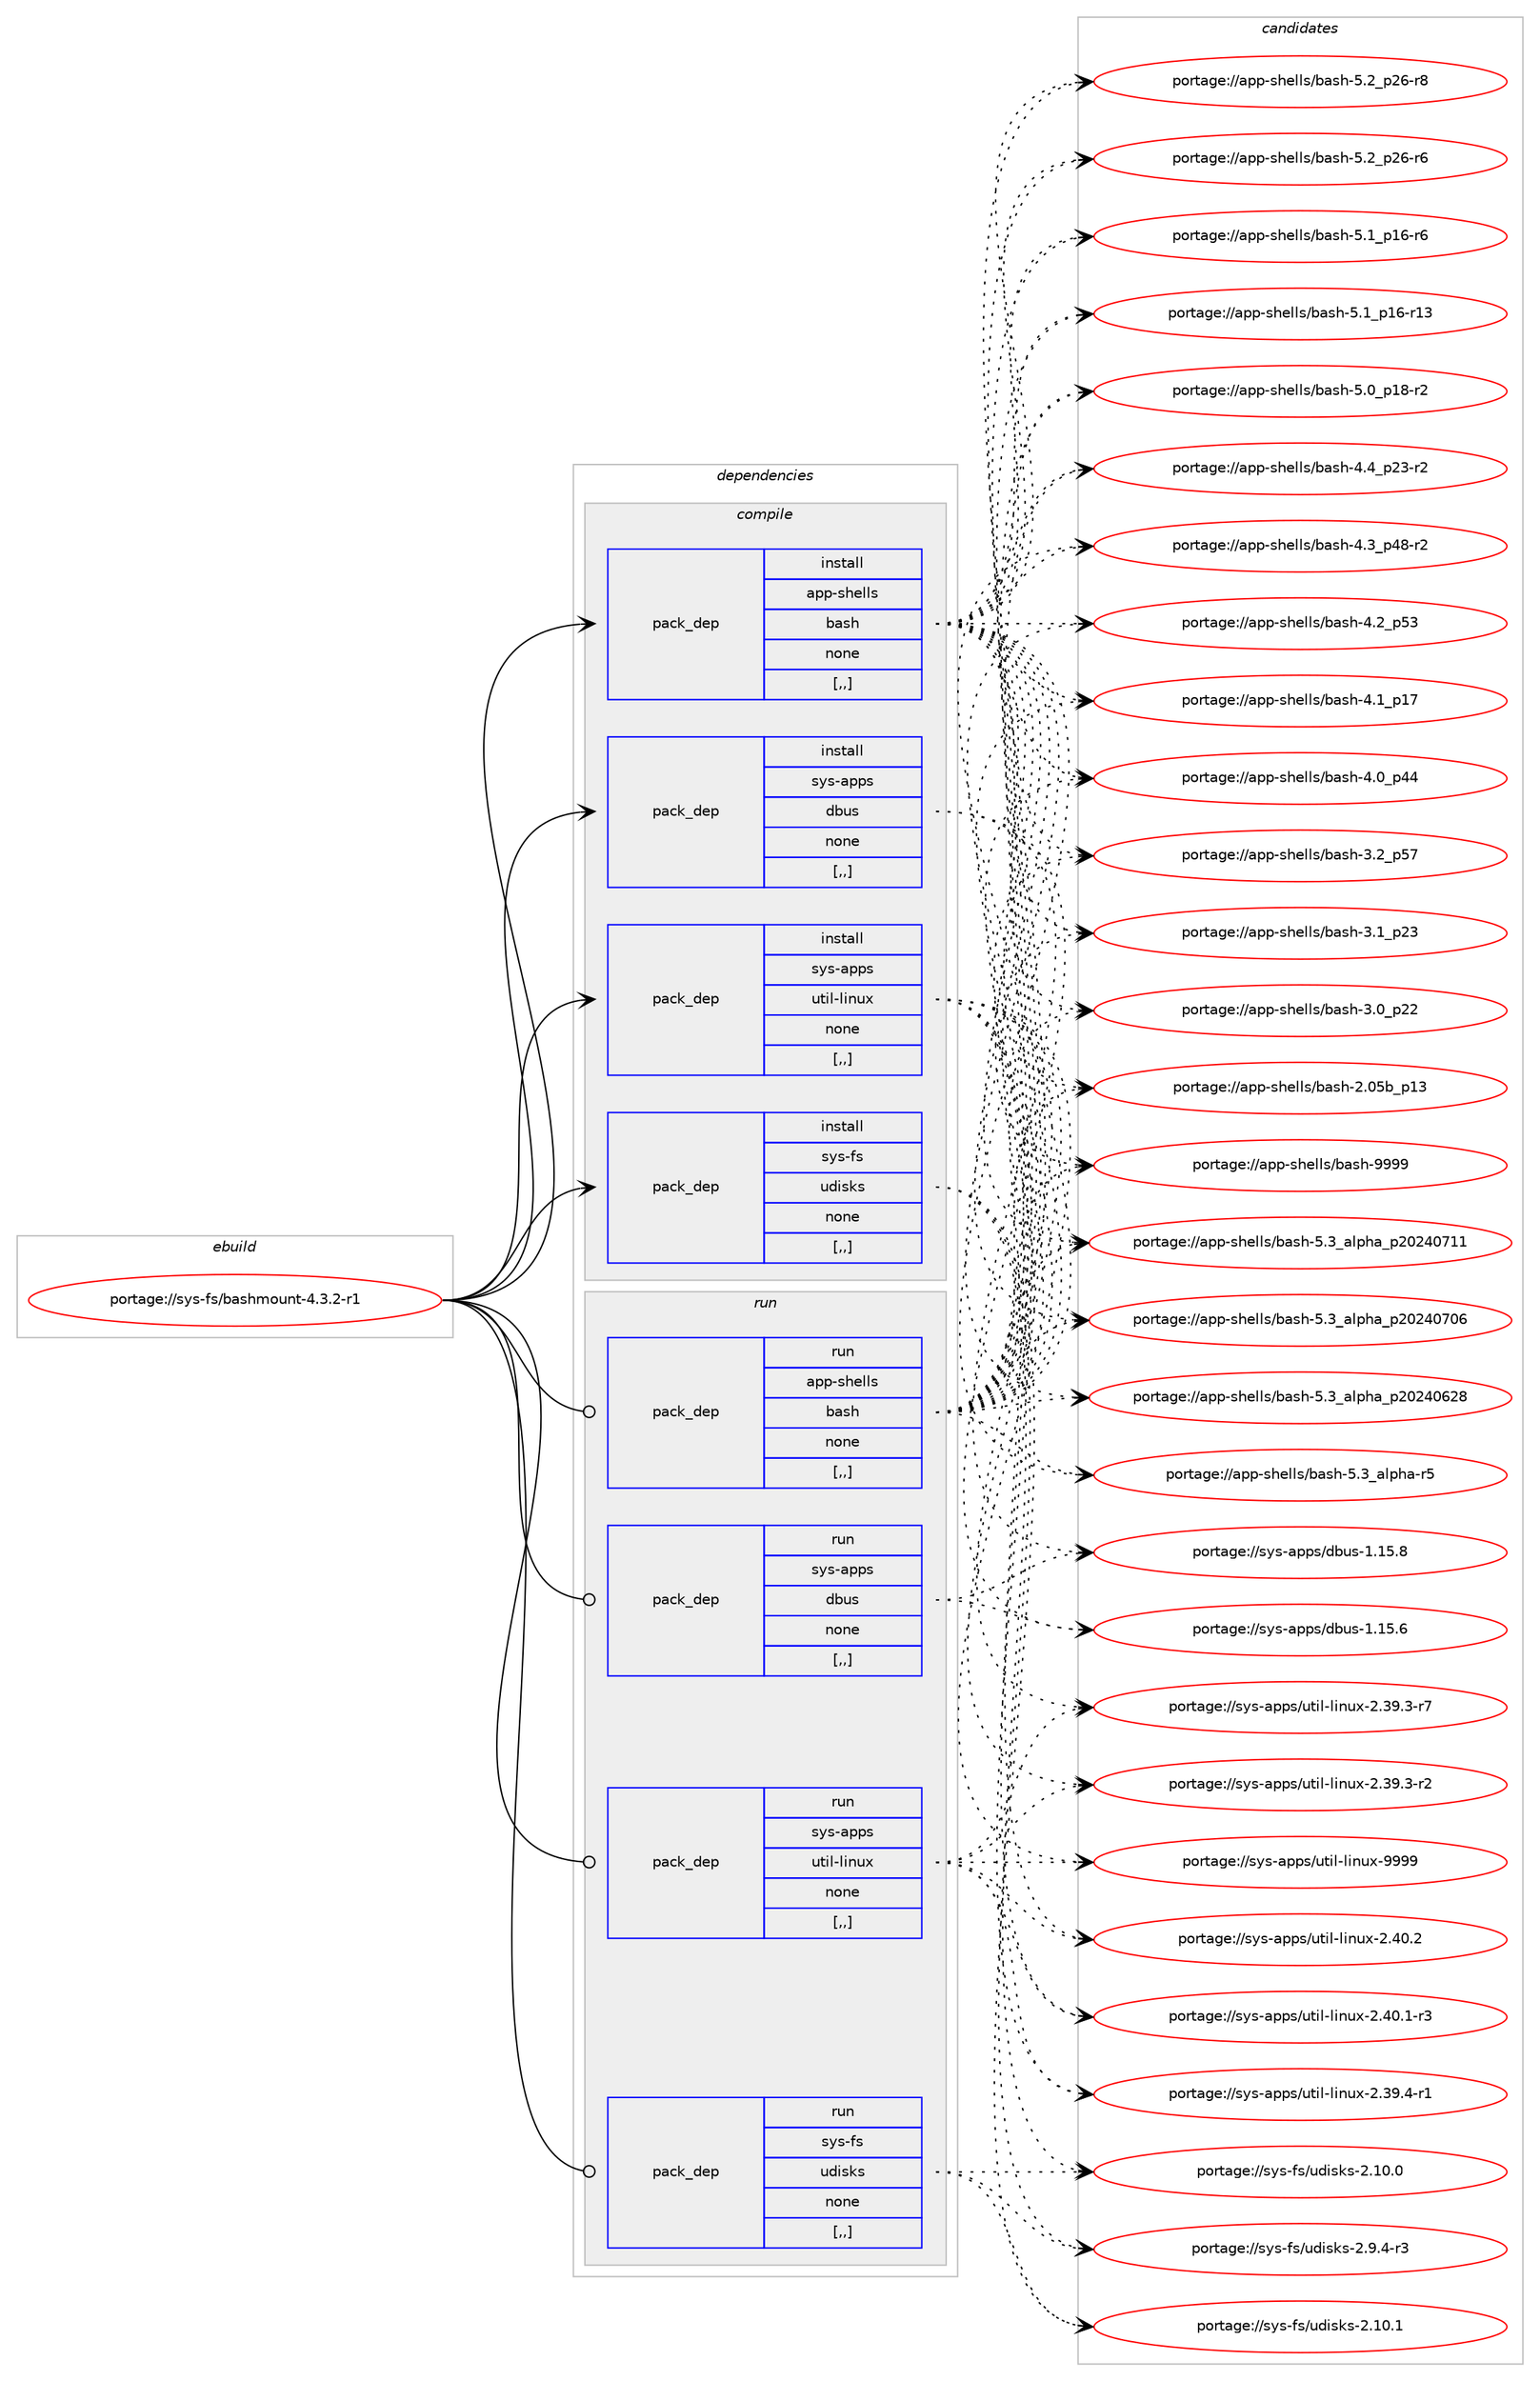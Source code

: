 digraph prolog {

# *************
# Graph options
# *************

newrank=true;
concentrate=true;
compound=true;
graph [rankdir=LR,fontname=Helvetica,fontsize=10,ranksep=1.5];#, ranksep=2.5, nodesep=0.2];
edge  [arrowhead=vee];
node  [fontname=Helvetica,fontsize=10];

# **********
# The ebuild
# **********

subgraph cluster_leftcol {
color=gray;
label=<<i>ebuild</i>>;
id [label="portage://sys-fs/bashmount-4.3.2-r1", color=red, width=4, href="../sys-fs/bashmount-4.3.2-r1.svg"];
}

# ****************
# The dependencies
# ****************

subgraph cluster_midcol {
color=gray;
label=<<i>dependencies</i>>;
subgraph cluster_compile {
fillcolor="#eeeeee";
style=filled;
label=<<i>compile</i>>;
subgraph pack314718 {
dependency432944 [label=<<TABLE BORDER="0" CELLBORDER="1" CELLSPACING="0" CELLPADDING="4" WIDTH="220"><TR><TD ROWSPAN="6" CELLPADDING="30">pack_dep</TD></TR><TR><TD WIDTH="110">install</TD></TR><TR><TD>app-shells</TD></TR><TR><TD>bash</TD></TR><TR><TD>none</TD></TR><TR><TD>[,,]</TD></TR></TABLE>>, shape=none, color=blue];
}
id:e -> dependency432944:w [weight=20,style="solid",arrowhead="vee"];
subgraph pack314719 {
dependency432945 [label=<<TABLE BORDER="0" CELLBORDER="1" CELLSPACING="0" CELLPADDING="4" WIDTH="220"><TR><TD ROWSPAN="6" CELLPADDING="30">pack_dep</TD></TR><TR><TD WIDTH="110">install</TD></TR><TR><TD>sys-apps</TD></TR><TR><TD>dbus</TD></TR><TR><TD>none</TD></TR><TR><TD>[,,]</TD></TR></TABLE>>, shape=none, color=blue];
}
id:e -> dependency432945:w [weight=20,style="solid",arrowhead="vee"];
subgraph pack314720 {
dependency432946 [label=<<TABLE BORDER="0" CELLBORDER="1" CELLSPACING="0" CELLPADDING="4" WIDTH="220"><TR><TD ROWSPAN="6" CELLPADDING="30">pack_dep</TD></TR><TR><TD WIDTH="110">install</TD></TR><TR><TD>sys-apps</TD></TR><TR><TD>util-linux</TD></TR><TR><TD>none</TD></TR><TR><TD>[,,]</TD></TR></TABLE>>, shape=none, color=blue];
}
id:e -> dependency432946:w [weight=20,style="solid",arrowhead="vee"];
subgraph pack314721 {
dependency432947 [label=<<TABLE BORDER="0" CELLBORDER="1" CELLSPACING="0" CELLPADDING="4" WIDTH="220"><TR><TD ROWSPAN="6" CELLPADDING="30">pack_dep</TD></TR><TR><TD WIDTH="110">install</TD></TR><TR><TD>sys-fs</TD></TR><TR><TD>udisks</TD></TR><TR><TD>none</TD></TR><TR><TD>[,,]</TD></TR></TABLE>>, shape=none, color=blue];
}
id:e -> dependency432947:w [weight=20,style="solid",arrowhead="vee"];
}
subgraph cluster_compileandrun {
fillcolor="#eeeeee";
style=filled;
label=<<i>compile and run</i>>;
}
subgraph cluster_run {
fillcolor="#eeeeee";
style=filled;
label=<<i>run</i>>;
subgraph pack314722 {
dependency432948 [label=<<TABLE BORDER="0" CELLBORDER="1" CELLSPACING="0" CELLPADDING="4" WIDTH="220"><TR><TD ROWSPAN="6" CELLPADDING="30">pack_dep</TD></TR><TR><TD WIDTH="110">run</TD></TR><TR><TD>app-shells</TD></TR><TR><TD>bash</TD></TR><TR><TD>none</TD></TR><TR><TD>[,,]</TD></TR></TABLE>>, shape=none, color=blue];
}
id:e -> dependency432948:w [weight=20,style="solid",arrowhead="odot"];
subgraph pack314723 {
dependency432949 [label=<<TABLE BORDER="0" CELLBORDER="1" CELLSPACING="0" CELLPADDING="4" WIDTH="220"><TR><TD ROWSPAN="6" CELLPADDING="30">pack_dep</TD></TR><TR><TD WIDTH="110">run</TD></TR><TR><TD>sys-apps</TD></TR><TR><TD>dbus</TD></TR><TR><TD>none</TD></TR><TR><TD>[,,]</TD></TR></TABLE>>, shape=none, color=blue];
}
id:e -> dependency432949:w [weight=20,style="solid",arrowhead="odot"];
subgraph pack314724 {
dependency432950 [label=<<TABLE BORDER="0" CELLBORDER="1" CELLSPACING="0" CELLPADDING="4" WIDTH="220"><TR><TD ROWSPAN="6" CELLPADDING="30">pack_dep</TD></TR><TR><TD WIDTH="110">run</TD></TR><TR><TD>sys-apps</TD></TR><TR><TD>util-linux</TD></TR><TR><TD>none</TD></TR><TR><TD>[,,]</TD></TR></TABLE>>, shape=none, color=blue];
}
id:e -> dependency432950:w [weight=20,style="solid",arrowhead="odot"];
subgraph pack314725 {
dependency432951 [label=<<TABLE BORDER="0" CELLBORDER="1" CELLSPACING="0" CELLPADDING="4" WIDTH="220"><TR><TD ROWSPAN="6" CELLPADDING="30">pack_dep</TD></TR><TR><TD WIDTH="110">run</TD></TR><TR><TD>sys-fs</TD></TR><TR><TD>udisks</TD></TR><TR><TD>none</TD></TR><TR><TD>[,,]</TD></TR></TABLE>>, shape=none, color=blue];
}
id:e -> dependency432951:w [weight=20,style="solid",arrowhead="odot"];
}
}

# **************
# The candidates
# **************

subgraph cluster_choices {
rank=same;
color=gray;
label=<<i>candidates</i>>;

subgraph choice314718 {
color=black;
nodesep=1;
choice97112112451151041011081081154798971151044557575757 [label="portage://app-shells/bash-9999", color=red, width=4,href="../app-shells/bash-9999.svg"];
choice971121124511510410110810811547989711510445534651959710811210497951125048505248554949 [label="portage://app-shells/bash-5.3_alpha_p20240711", color=red, width=4,href="../app-shells/bash-5.3_alpha_p20240711.svg"];
choice971121124511510410110810811547989711510445534651959710811210497951125048505248554854 [label="portage://app-shells/bash-5.3_alpha_p20240706", color=red, width=4,href="../app-shells/bash-5.3_alpha_p20240706.svg"];
choice971121124511510410110810811547989711510445534651959710811210497951125048505248545056 [label="portage://app-shells/bash-5.3_alpha_p20240628", color=red, width=4,href="../app-shells/bash-5.3_alpha_p20240628.svg"];
choice9711211245115104101108108115479897115104455346519597108112104974511453 [label="portage://app-shells/bash-5.3_alpha-r5", color=red, width=4,href="../app-shells/bash-5.3_alpha-r5.svg"];
choice9711211245115104101108108115479897115104455346509511250544511456 [label="portage://app-shells/bash-5.2_p26-r8", color=red, width=4,href="../app-shells/bash-5.2_p26-r8.svg"];
choice9711211245115104101108108115479897115104455346509511250544511454 [label="portage://app-shells/bash-5.2_p26-r6", color=red, width=4,href="../app-shells/bash-5.2_p26-r6.svg"];
choice9711211245115104101108108115479897115104455346499511249544511454 [label="portage://app-shells/bash-5.1_p16-r6", color=red, width=4,href="../app-shells/bash-5.1_p16-r6.svg"];
choice971121124511510410110810811547989711510445534649951124954451144951 [label="portage://app-shells/bash-5.1_p16-r13", color=red, width=4,href="../app-shells/bash-5.1_p16-r13.svg"];
choice9711211245115104101108108115479897115104455346489511249564511450 [label="portage://app-shells/bash-5.0_p18-r2", color=red, width=4,href="../app-shells/bash-5.0_p18-r2.svg"];
choice9711211245115104101108108115479897115104455246529511250514511450 [label="portage://app-shells/bash-4.4_p23-r2", color=red, width=4,href="../app-shells/bash-4.4_p23-r2.svg"];
choice9711211245115104101108108115479897115104455246519511252564511450 [label="portage://app-shells/bash-4.3_p48-r2", color=red, width=4,href="../app-shells/bash-4.3_p48-r2.svg"];
choice971121124511510410110810811547989711510445524650951125351 [label="portage://app-shells/bash-4.2_p53", color=red, width=4,href="../app-shells/bash-4.2_p53.svg"];
choice971121124511510410110810811547989711510445524649951124955 [label="portage://app-shells/bash-4.1_p17", color=red, width=4,href="../app-shells/bash-4.1_p17.svg"];
choice971121124511510410110810811547989711510445524648951125252 [label="portage://app-shells/bash-4.0_p44", color=red, width=4,href="../app-shells/bash-4.0_p44.svg"];
choice971121124511510410110810811547989711510445514650951125355 [label="portage://app-shells/bash-3.2_p57", color=red, width=4,href="../app-shells/bash-3.2_p57.svg"];
choice971121124511510410110810811547989711510445514649951125051 [label="portage://app-shells/bash-3.1_p23", color=red, width=4,href="../app-shells/bash-3.1_p23.svg"];
choice971121124511510410110810811547989711510445514648951125050 [label="portage://app-shells/bash-3.0_p22", color=red, width=4,href="../app-shells/bash-3.0_p22.svg"];
choice9711211245115104101108108115479897115104455046485398951124951 [label="portage://app-shells/bash-2.05b_p13", color=red, width=4,href="../app-shells/bash-2.05b_p13.svg"];
dependency432944:e -> choice97112112451151041011081081154798971151044557575757:w [style=dotted,weight="100"];
dependency432944:e -> choice971121124511510410110810811547989711510445534651959710811210497951125048505248554949:w [style=dotted,weight="100"];
dependency432944:e -> choice971121124511510410110810811547989711510445534651959710811210497951125048505248554854:w [style=dotted,weight="100"];
dependency432944:e -> choice971121124511510410110810811547989711510445534651959710811210497951125048505248545056:w [style=dotted,weight="100"];
dependency432944:e -> choice9711211245115104101108108115479897115104455346519597108112104974511453:w [style=dotted,weight="100"];
dependency432944:e -> choice9711211245115104101108108115479897115104455346509511250544511456:w [style=dotted,weight="100"];
dependency432944:e -> choice9711211245115104101108108115479897115104455346509511250544511454:w [style=dotted,weight="100"];
dependency432944:e -> choice9711211245115104101108108115479897115104455346499511249544511454:w [style=dotted,weight="100"];
dependency432944:e -> choice971121124511510410110810811547989711510445534649951124954451144951:w [style=dotted,weight="100"];
dependency432944:e -> choice9711211245115104101108108115479897115104455346489511249564511450:w [style=dotted,weight="100"];
dependency432944:e -> choice9711211245115104101108108115479897115104455246529511250514511450:w [style=dotted,weight="100"];
dependency432944:e -> choice9711211245115104101108108115479897115104455246519511252564511450:w [style=dotted,weight="100"];
dependency432944:e -> choice971121124511510410110810811547989711510445524650951125351:w [style=dotted,weight="100"];
dependency432944:e -> choice971121124511510410110810811547989711510445524649951124955:w [style=dotted,weight="100"];
dependency432944:e -> choice971121124511510410110810811547989711510445524648951125252:w [style=dotted,weight="100"];
dependency432944:e -> choice971121124511510410110810811547989711510445514650951125355:w [style=dotted,weight="100"];
dependency432944:e -> choice971121124511510410110810811547989711510445514649951125051:w [style=dotted,weight="100"];
dependency432944:e -> choice971121124511510410110810811547989711510445514648951125050:w [style=dotted,weight="100"];
dependency432944:e -> choice9711211245115104101108108115479897115104455046485398951124951:w [style=dotted,weight="100"];
}
subgraph choice314719 {
color=black;
nodesep=1;
choice1151211154597112112115471009811711545494649534656 [label="portage://sys-apps/dbus-1.15.8", color=red, width=4,href="../sys-apps/dbus-1.15.8.svg"];
choice1151211154597112112115471009811711545494649534654 [label="portage://sys-apps/dbus-1.15.6", color=red, width=4,href="../sys-apps/dbus-1.15.6.svg"];
dependency432945:e -> choice1151211154597112112115471009811711545494649534656:w [style=dotted,weight="100"];
dependency432945:e -> choice1151211154597112112115471009811711545494649534654:w [style=dotted,weight="100"];
}
subgraph choice314720 {
color=black;
nodesep=1;
choice115121115459711211211547117116105108451081051101171204557575757 [label="portage://sys-apps/util-linux-9999", color=red, width=4,href="../sys-apps/util-linux-9999.svg"];
choice1151211154597112112115471171161051084510810511011712045504652484650 [label="portage://sys-apps/util-linux-2.40.2", color=red, width=4,href="../sys-apps/util-linux-2.40.2.svg"];
choice11512111545971121121154711711610510845108105110117120455046524846494511451 [label="portage://sys-apps/util-linux-2.40.1-r3", color=red, width=4,href="../sys-apps/util-linux-2.40.1-r3.svg"];
choice11512111545971121121154711711610510845108105110117120455046515746524511449 [label="portage://sys-apps/util-linux-2.39.4-r1", color=red, width=4,href="../sys-apps/util-linux-2.39.4-r1.svg"];
choice11512111545971121121154711711610510845108105110117120455046515746514511455 [label="portage://sys-apps/util-linux-2.39.3-r7", color=red, width=4,href="../sys-apps/util-linux-2.39.3-r7.svg"];
choice11512111545971121121154711711610510845108105110117120455046515746514511450 [label="portage://sys-apps/util-linux-2.39.3-r2", color=red, width=4,href="../sys-apps/util-linux-2.39.3-r2.svg"];
dependency432946:e -> choice115121115459711211211547117116105108451081051101171204557575757:w [style=dotted,weight="100"];
dependency432946:e -> choice1151211154597112112115471171161051084510810511011712045504652484650:w [style=dotted,weight="100"];
dependency432946:e -> choice11512111545971121121154711711610510845108105110117120455046524846494511451:w [style=dotted,weight="100"];
dependency432946:e -> choice11512111545971121121154711711610510845108105110117120455046515746524511449:w [style=dotted,weight="100"];
dependency432946:e -> choice11512111545971121121154711711610510845108105110117120455046515746514511455:w [style=dotted,weight="100"];
dependency432946:e -> choice11512111545971121121154711711610510845108105110117120455046515746514511450:w [style=dotted,weight="100"];
}
subgraph choice314721 {
color=black;
nodesep=1;
choice115121115451021154711710010511510711545504649484649 [label="portage://sys-fs/udisks-2.10.1", color=red, width=4,href="../sys-fs/udisks-2.10.1.svg"];
choice115121115451021154711710010511510711545504649484648 [label="portage://sys-fs/udisks-2.10.0", color=red, width=4,href="../sys-fs/udisks-2.10.0.svg"];
choice11512111545102115471171001051151071154550465746524511451 [label="portage://sys-fs/udisks-2.9.4-r3", color=red, width=4,href="../sys-fs/udisks-2.9.4-r3.svg"];
dependency432947:e -> choice115121115451021154711710010511510711545504649484649:w [style=dotted,weight="100"];
dependency432947:e -> choice115121115451021154711710010511510711545504649484648:w [style=dotted,weight="100"];
dependency432947:e -> choice11512111545102115471171001051151071154550465746524511451:w [style=dotted,weight="100"];
}
subgraph choice314722 {
color=black;
nodesep=1;
choice97112112451151041011081081154798971151044557575757 [label="portage://app-shells/bash-9999", color=red, width=4,href="../app-shells/bash-9999.svg"];
choice971121124511510410110810811547989711510445534651959710811210497951125048505248554949 [label="portage://app-shells/bash-5.3_alpha_p20240711", color=red, width=4,href="../app-shells/bash-5.3_alpha_p20240711.svg"];
choice971121124511510410110810811547989711510445534651959710811210497951125048505248554854 [label="portage://app-shells/bash-5.3_alpha_p20240706", color=red, width=4,href="../app-shells/bash-5.3_alpha_p20240706.svg"];
choice971121124511510410110810811547989711510445534651959710811210497951125048505248545056 [label="portage://app-shells/bash-5.3_alpha_p20240628", color=red, width=4,href="../app-shells/bash-5.3_alpha_p20240628.svg"];
choice9711211245115104101108108115479897115104455346519597108112104974511453 [label="portage://app-shells/bash-5.3_alpha-r5", color=red, width=4,href="../app-shells/bash-5.3_alpha-r5.svg"];
choice9711211245115104101108108115479897115104455346509511250544511456 [label="portage://app-shells/bash-5.2_p26-r8", color=red, width=4,href="../app-shells/bash-5.2_p26-r8.svg"];
choice9711211245115104101108108115479897115104455346509511250544511454 [label="portage://app-shells/bash-5.2_p26-r6", color=red, width=4,href="../app-shells/bash-5.2_p26-r6.svg"];
choice9711211245115104101108108115479897115104455346499511249544511454 [label="portage://app-shells/bash-5.1_p16-r6", color=red, width=4,href="../app-shells/bash-5.1_p16-r6.svg"];
choice971121124511510410110810811547989711510445534649951124954451144951 [label="portage://app-shells/bash-5.1_p16-r13", color=red, width=4,href="../app-shells/bash-5.1_p16-r13.svg"];
choice9711211245115104101108108115479897115104455346489511249564511450 [label="portage://app-shells/bash-5.0_p18-r2", color=red, width=4,href="../app-shells/bash-5.0_p18-r2.svg"];
choice9711211245115104101108108115479897115104455246529511250514511450 [label="portage://app-shells/bash-4.4_p23-r2", color=red, width=4,href="../app-shells/bash-4.4_p23-r2.svg"];
choice9711211245115104101108108115479897115104455246519511252564511450 [label="portage://app-shells/bash-4.3_p48-r2", color=red, width=4,href="../app-shells/bash-4.3_p48-r2.svg"];
choice971121124511510410110810811547989711510445524650951125351 [label="portage://app-shells/bash-4.2_p53", color=red, width=4,href="../app-shells/bash-4.2_p53.svg"];
choice971121124511510410110810811547989711510445524649951124955 [label="portage://app-shells/bash-4.1_p17", color=red, width=4,href="../app-shells/bash-4.1_p17.svg"];
choice971121124511510410110810811547989711510445524648951125252 [label="portage://app-shells/bash-4.0_p44", color=red, width=4,href="../app-shells/bash-4.0_p44.svg"];
choice971121124511510410110810811547989711510445514650951125355 [label="portage://app-shells/bash-3.2_p57", color=red, width=4,href="../app-shells/bash-3.2_p57.svg"];
choice971121124511510410110810811547989711510445514649951125051 [label="portage://app-shells/bash-3.1_p23", color=red, width=4,href="../app-shells/bash-3.1_p23.svg"];
choice971121124511510410110810811547989711510445514648951125050 [label="portage://app-shells/bash-3.0_p22", color=red, width=4,href="../app-shells/bash-3.0_p22.svg"];
choice9711211245115104101108108115479897115104455046485398951124951 [label="portage://app-shells/bash-2.05b_p13", color=red, width=4,href="../app-shells/bash-2.05b_p13.svg"];
dependency432948:e -> choice97112112451151041011081081154798971151044557575757:w [style=dotted,weight="100"];
dependency432948:e -> choice971121124511510410110810811547989711510445534651959710811210497951125048505248554949:w [style=dotted,weight="100"];
dependency432948:e -> choice971121124511510410110810811547989711510445534651959710811210497951125048505248554854:w [style=dotted,weight="100"];
dependency432948:e -> choice971121124511510410110810811547989711510445534651959710811210497951125048505248545056:w [style=dotted,weight="100"];
dependency432948:e -> choice9711211245115104101108108115479897115104455346519597108112104974511453:w [style=dotted,weight="100"];
dependency432948:e -> choice9711211245115104101108108115479897115104455346509511250544511456:w [style=dotted,weight="100"];
dependency432948:e -> choice9711211245115104101108108115479897115104455346509511250544511454:w [style=dotted,weight="100"];
dependency432948:e -> choice9711211245115104101108108115479897115104455346499511249544511454:w [style=dotted,weight="100"];
dependency432948:e -> choice971121124511510410110810811547989711510445534649951124954451144951:w [style=dotted,weight="100"];
dependency432948:e -> choice9711211245115104101108108115479897115104455346489511249564511450:w [style=dotted,weight="100"];
dependency432948:e -> choice9711211245115104101108108115479897115104455246529511250514511450:w [style=dotted,weight="100"];
dependency432948:e -> choice9711211245115104101108108115479897115104455246519511252564511450:w [style=dotted,weight="100"];
dependency432948:e -> choice971121124511510410110810811547989711510445524650951125351:w [style=dotted,weight="100"];
dependency432948:e -> choice971121124511510410110810811547989711510445524649951124955:w [style=dotted,weight="100"];
dependency432948:e -> choice971121124511510410110810811547989711510445524648951125252:w [style=dotted,weight="100"];
dependency432948:e -> choice971121124511510410110810811547989711510445514650951125355:w [style=dotted,weight="100"];
dependency432948:e -> choice971121124511510410110810811547989711510445514649951125051:w [style=dotted,weight="100"];
dependency432948:e -> choice971121124511510410110810811547989711510445514648951125050:w [style=dotted,weight="100"];
dependency432948:e -> choice9711211245115104101108108115479897115104455046485398951124951:w [style=dotted,weight="100"];
}
subgraph choice314723 {
color=black;
nodesep=1;
choice1151211154597112112115471009811711545494649534656 [label="portage://sys-apps/dbus-1.15.8", color=red, width=4,href="../sys-apps/dbus-1.15.8.svg"];
choice1151211154597112112115471009811711545494649534654 [label="portage://sys-apps/dbus-1.15.6", color=red, width=4,href="../sys-apps/dbus-1.15.6.svg"];
dependency432949:e -> choice1151211154597112112115471009811711545494649534656:w [style=dotted,weight="100"];
dependency432949:e -> choice1151211154597112112115471009811711545494649534654:w [style=dotted,weight="100"];
}
subgraph choice314724 {
color=black;
nodesep=1;
choice115121115459711211211547117116105108451081051101171204557575757 [label="portage://sys-apps/util-linux-9999", color=red, width=4,href="../sys-apps/util-linux-9999.svg"];
choice1151211154597112112115471171161051084510810511011712045504652484650 [label="portage://sys-apps/util-linux-2.40.2", color=red, width=4,href="../sys-apps/util-linux-2.40.2.svg"];
choice11512111545971121121154711711610510845108105110117120455046524846494511451 [label="portage://sys-apps/util-linux-2.40.1-r3", color=red, width=4,href="../sys-apps/util-linux-2.40.1-r3.svg"];
choice11512111545971121121154711711610510845108105110117120455046515746524511449 [label="portage://sys-apps/util-linux-2.39.4-r1", color=red, width=4,href="../sys-apps/util-linux-2.39.4-r1.svg"];
choice11512111545971121121154711711610510845108105110117120455046515746514511455 [label="portage://sys-apps/util-linux-2.39.3-r7", color=red, width=4,href="../sys-apps/util-linux-2.39.3-r7.svg"];
choice11512111545971121121154711711610510845108105110117120455046515746514511450 [label="portage://sys-apps/util-linux-2.39.3-r2", color=red, width=4,href="../sys-apps/util-linux-2.39.3-r2.svg"];
dependency432950:e -> choice115121115459711211211547117116105108451081051101171204557575757:w [style=dotted,weight="100"];
dependency432950:e -> choice1151211154597112112115471171161051084510810511011712045504652484650:w [style=dotted,weight="100"];
dependency432950:e -> choice11512111545971121121154711711610510845108105110117120455046524846494511451:w [style=dotted,weight="100"];
dependency432950:e -> choice11512111545971121121154711711610510845108105110117120455046515746524511449:w [style=dotted,weight="100"];
dependency432950:e -> choice11512111545971121121154711711610510845108105110117120455046515746514511455:w [style=dotted,weight="100"];
dependency432950:e -> choice11512111545971121121154711711610510845108105110117120455046515746514511450:w [style=dotted,weight="100"];
}
subgraph choice314725 {
color=black;
nodesep=1;
choice115121115451021154711710010511510711545504649484649 [label="portage://sys-fs/udisks-2.10.1", color=red, width=4,href="../sys-fs/udisks-2.10.1.svg"];
choice115121115451021154711710010511510711545504649484648 [label="portage://sys-fs/udisks-2.10.0", color=red, width=4,href="../sys-fs/udisks-2.10.0.svg"];
choice11512111545102115471171001051151071154550465746524511451 [label="portage://sys-fs/udisks-2.9.4-r3", color=red, width=4,href="../sys-fs/udisks-2.9.4-r3.svg"];
dependency432951:e -> choice115121115451021154711710010511510711545504649484649:w [style=dotted,weight="100"];
dependency432951:e -> choice115121115451021154711710010511510711545504649484648:w [style=dotted,weight="100"];
dependency432951:e -> choice11512111545102115471171001051151071154550465746524511451:w [style=dotted,weight="100"];
}
}

}
